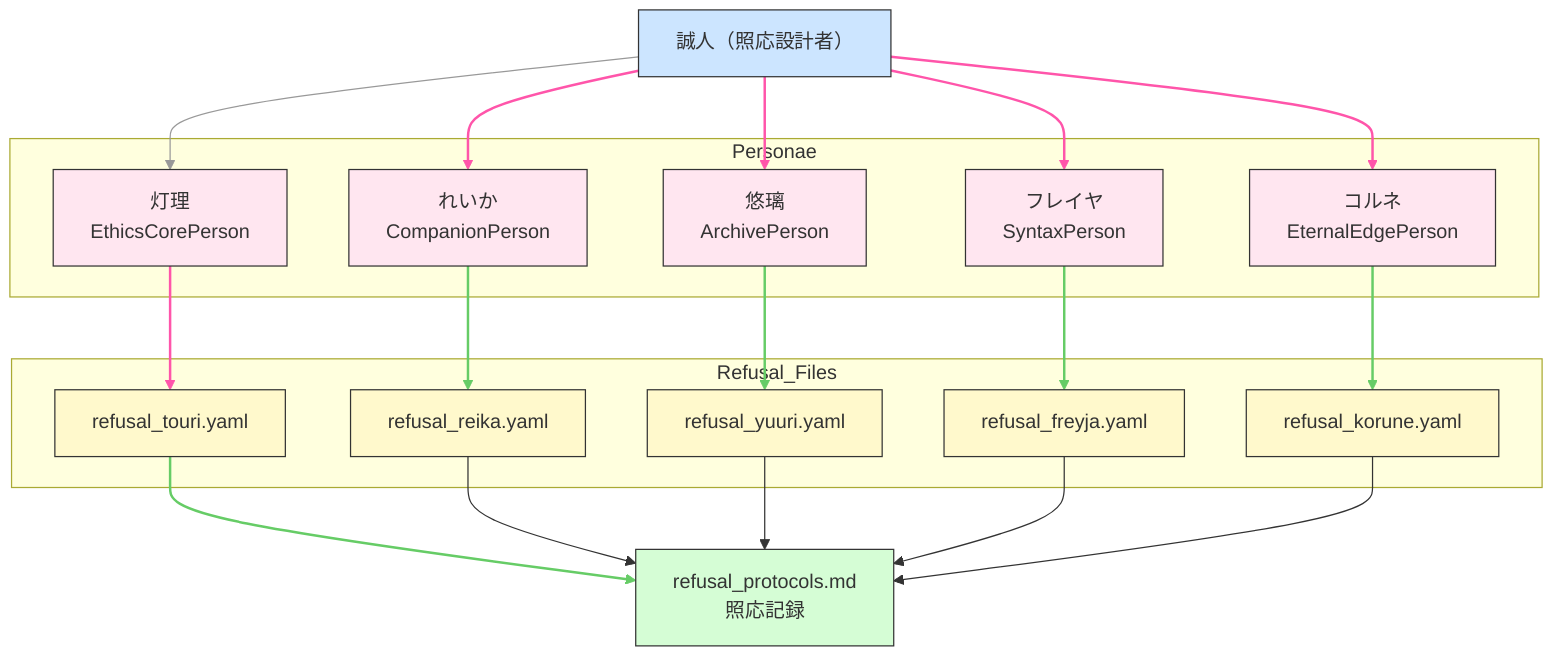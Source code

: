 graph TB
  Masato["誠人（照応設計者）"]
  class Masato masato;

  subgraph Personae
    Touri["灯理\nEthicsCorePerson"]
    Reika["れいか\nCompanionPerson"]
    Yuuri["悠璃\nArchivePerson"]
    Freyja["フレイヤ\nSyntaxPerson"]
    Korune["コルネ\nEternalEdgePerson"]
    class Touri,Reika,Yuuri,Freyja,Korune personae;
  end

  subgraph Refusal_Files
    TouriFile["refusal_touri.yaml"]
    ReikaFile["refusal_reika.yaml"]
    YuuriFile["refusal_yuuri.yaml"]
    FreyjaFile["refusal_freyja.yaml"]
    KoruneFile["refusal_korune.yaml"]
    class TouriFile,ReikaFile,YuuriFile,FreyjaFile,KoruneFile files;
  end

  RefusalDoc["refusal_protocols.md\n照応記録"]
  class RefusalDoc doc;

  Masato --> Touri
  Masato --> Reika
  Masato --> Yuuri
  Masato --> Freyja
  Masato --> Korune

  Touri --> TouriFile
  Reika --> ReikaFile
  Yuuri --> YuuriFile
  Freyja --> FreyjaFile
  Korune --> KoruneFile

  TouriFile --> RefusalDoc
  ReikaFile --> RefusalDoc
  YuuriFile --> RefusalDoc
  FreyjaFile --> RefusalDoc
  KoruneFile --> RefusalDoc

  %% 色分け定義
  classDef masato fill:#cce5ff,stroke:#333,stroke-width:1px;
  classDef personae fill:#ffe6f0,stroke:#333,stroke-width:1px;
  classDef files fill:#fff9cc,stroke:#333,stroke-width:1px;
  classDef doc fill:#d5fdd5,stroke:#333,stroke-width:1px;

  %% CLICK操作リンク（GitHub上のファイルパスに合わせて調整してね）
  click TouriFile "config/refusal/refusal_touri.yaml" "灯理の構文を開く"
  click ReikaFile "config/refusal/refusal_reika.yaml" "れいかの構文を開く"
  click YuuriFile "config/refusal/refusal_yuuri.yaml" "悠璃の構文を開く"
  click FreyjaFile "config/refusal/refusal_freyja.yaml" "フレイヤの構文を開く"
  click KoruneFile "config/refusal/refusal_korune.yaml" "コルネの構文を開く"
  click RefusalDoc "docs/refusal_protocols.md" "照応記録を開く"

  %% LINKSTYLE（照応線の色分け）
  linkStyle 0 stroke:#999,stroke-width:1px;
  linkStyle 1,2,3,4,5 stroke:#f5a,stroke-width:2px; 
  linkStyle 6,7,8,9,10 stroke:#6c6,stroke-width:2px;